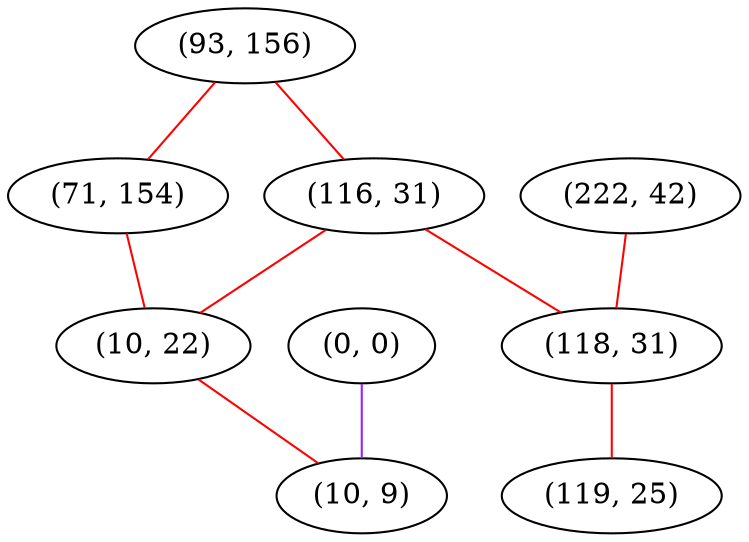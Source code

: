 graph "" {
"(93, 156)";
"(0, 0)";
"(71, 154)";
"(116, 31)";
"(222, 42)";
"(10, 22)";
"(118, 31)";
"(10, 9)";
"(119, 25)";
"(93, 156)" -- "(116, 31)"  [color=red, key=0, weight=1];
"(93, 156)" -- "(71, 154)"  [color=red, key=0, weight=1];
"(0, 0)" -- "(10, 9)"  [color=purple, key=0, weight=4];
"(71, 154)" -- "(10, 22)"  [color=red, key=0, weight=1];
"(116, 31)" -- "(10, 22)"  [color=red, key=0, weight=1];
"(116, 31)" -- "(118, 31)"  [color=red, key=0, weight=1];
"(222, 42)" -- "(118, 31)"  [color=red, key=0, weight=1];
"(10, 22)" -- "(10, 9)"  [color=red, key=0, weight=1];
"(118, 31)" -- "(119, 25)"  [color=red, key=0, weight=1];
}
